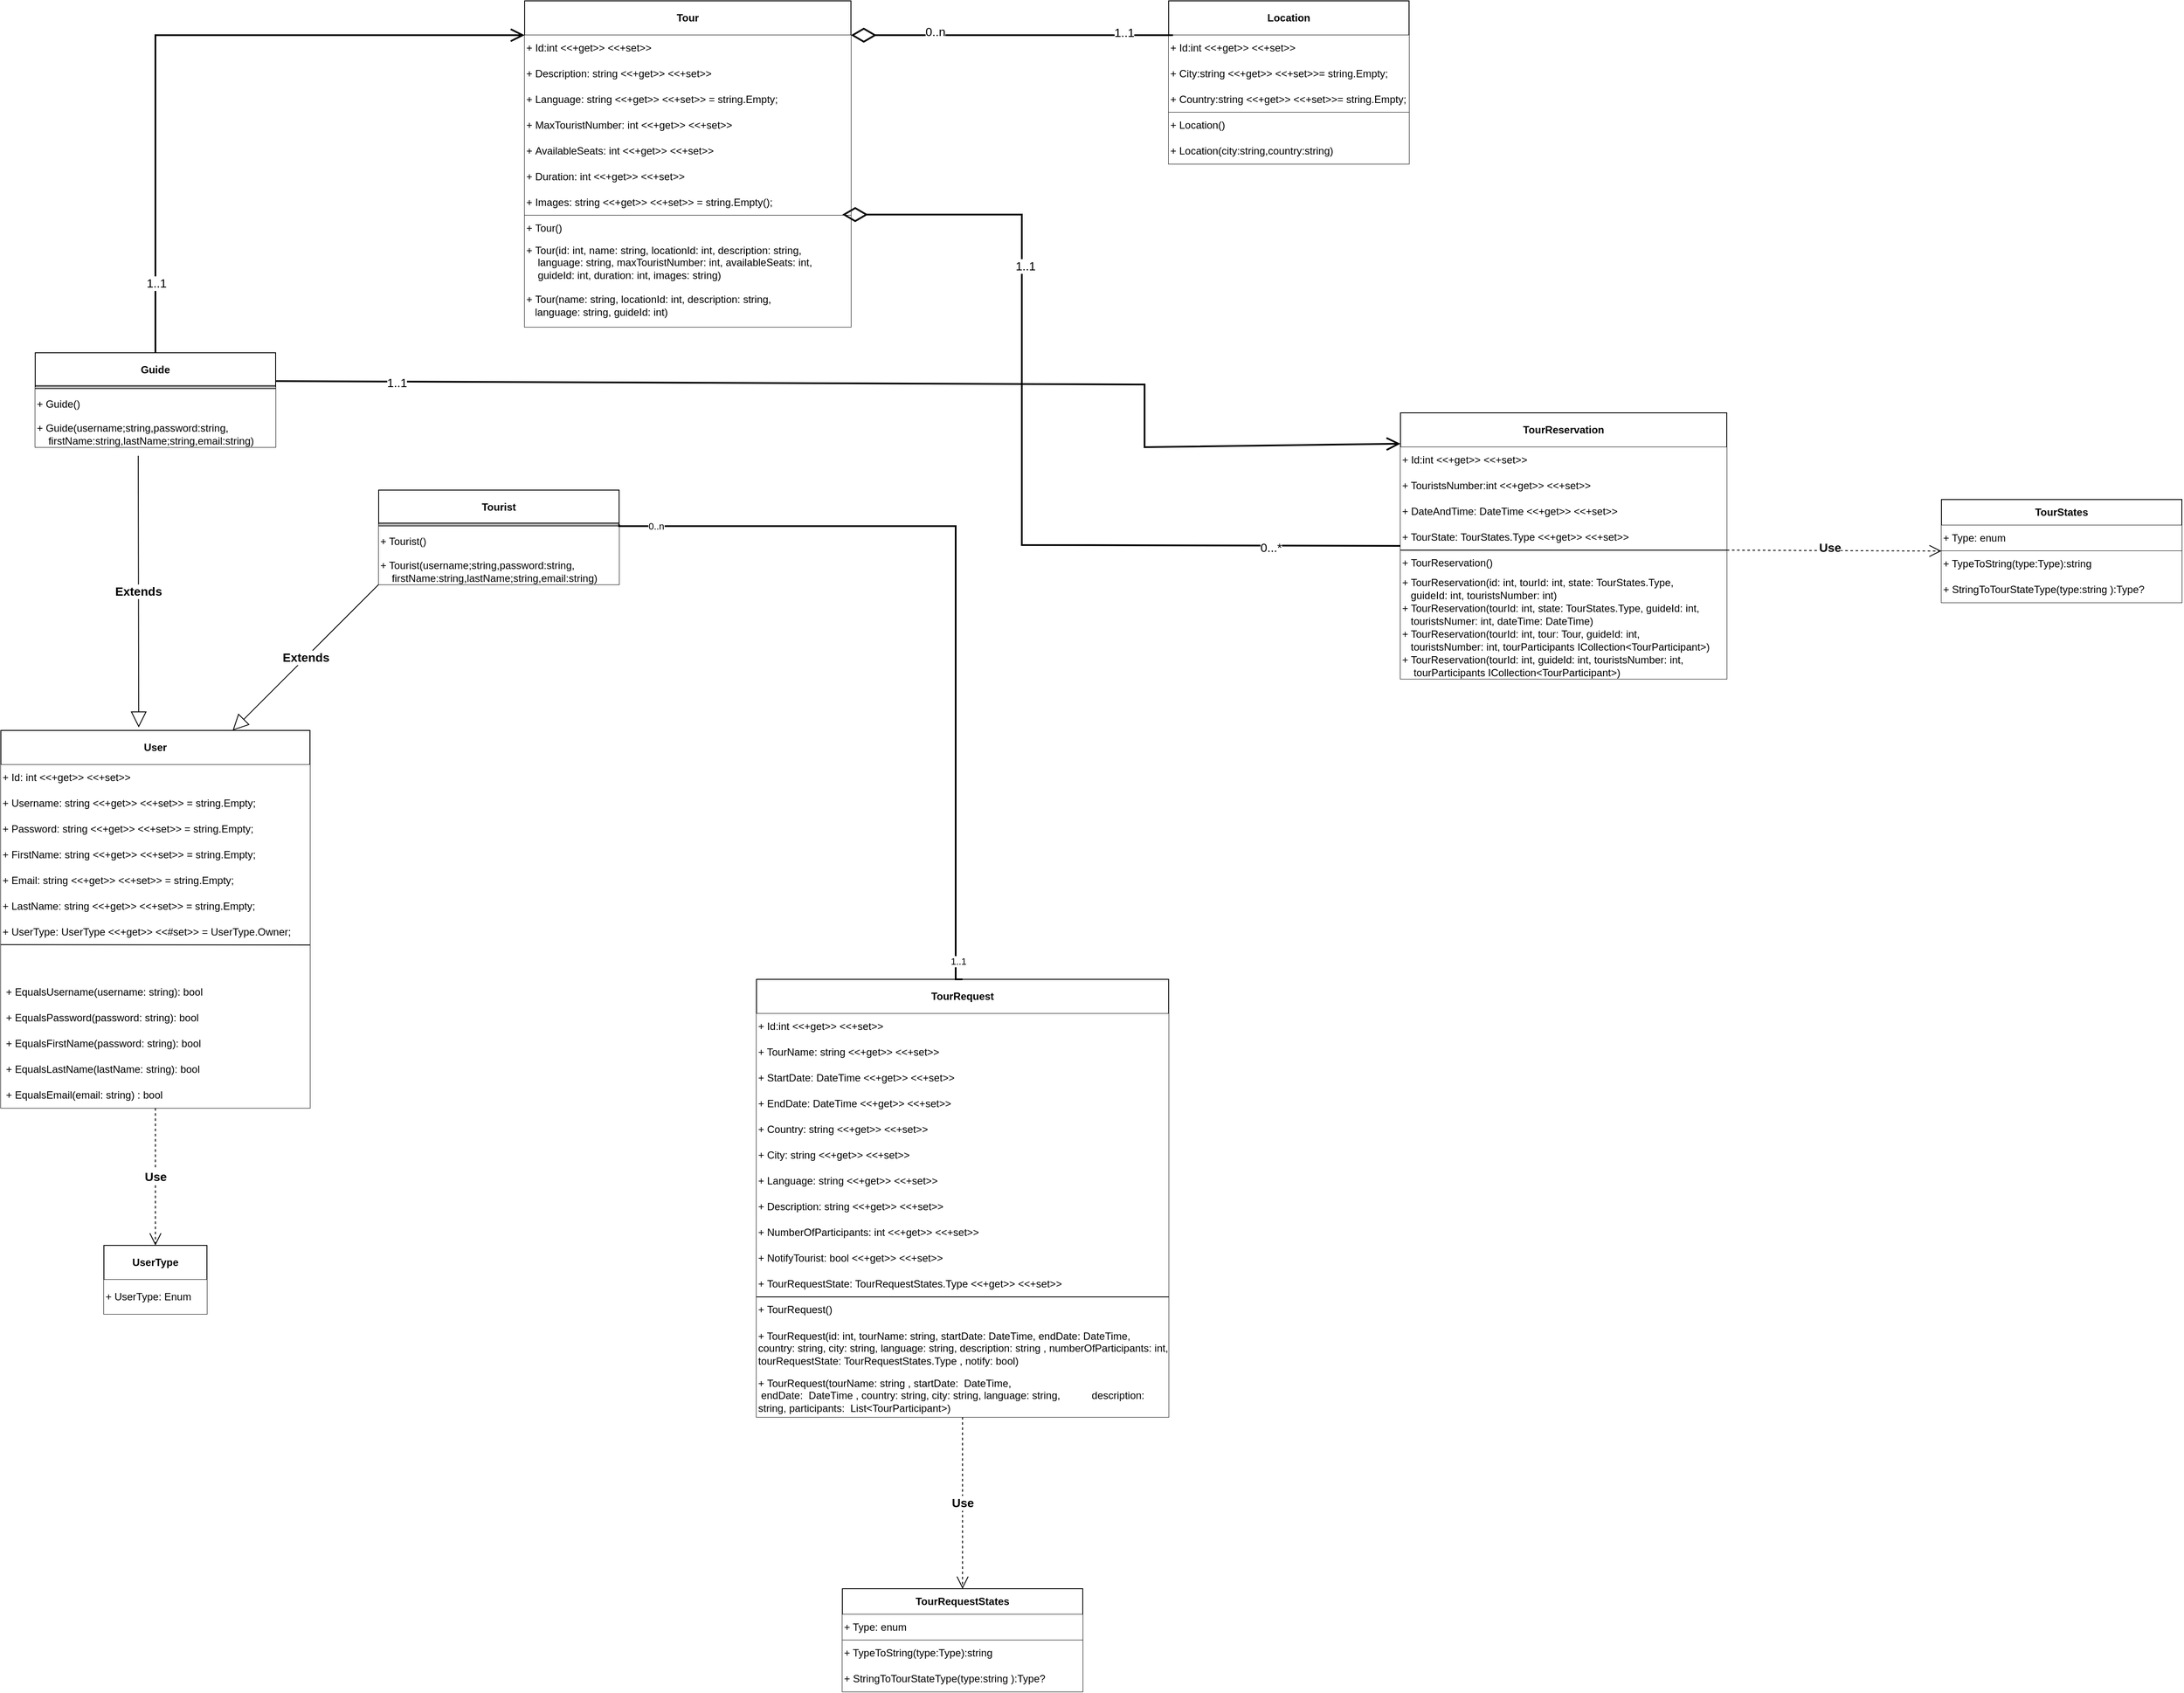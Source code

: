 <mxfile version="24.4.0" type="device">
  <diagram id="C5RBs43oDa-KdzZeNtuy" name="Page-1">
    <mxGraphModel dx="2897" dy="1703" grid="1" gridSize="11" guides="1" tooltips="1" connect="1" arrows="1" fold="1" page="1" pageScale="1" pageWidth="1920" pageHeight="1200" math="0" shadow="0">
      <root>
        <mxCell id="WIyWlLk6GJQsqaUBKTNV-0" />
        <mxCell id="WIyWlLk6GJQsqaUBKTNV-1" parent="WIyWlLk6GJQsqaUBKTNV-0" />
        <mxCell id="NLIOxdO-W5oLYO8KRNCR-7" value="User" style="swimlane;whiteSpace=wrap;html=1;startSize=40;fillColor=default;" parent="WIyWlLk6GJQsqaUBKTNV-1" vertex="1">
          <mxGeometry x="120" y="920" width="360" height="440" as="geometry" />
        </mxCell>
        <mxCell id="NLIOxdO-W5oLYO8KRNCR-9" value="+ Id: int &amp;lt;&amp;lt;+get&amp;gt;&amp;gt; &amp;lt;&amp;lt;+set&amp;gt;&amp;gt;" style="text;html=1;align=left;verticalAlign=middle;whiteSpace=wrap;rounded=0;fillColor=default;" parent="NLIOxdO-W5oLYO8KRNCR-7" vertex="1">
          <mxGeometry y="40" width="360" height="30" as="geometry" />
        </mxCell>
        <mxCell id="NLIOxdO-W5oLYO8KRNCR-10" value="+ Username: string &amp;lt;&amp;lt;+get&amp;gt;&amp;gt; &amp;lt;&amp;lt;+set&amp;gt;&amp;gt;&amp;nbsp;= string.Empty;" style="text;html=1;align=left;verticalAlign=middle;whiteSpace=wrap;rounded=0;fillColor=default;" parent="NLIOxdO-W5oLYO8KRNCR-7" vertex="1">
          <mxGeometry y="70" width="360" height="30" as="geometry" />
        </mxCell>
        <mxCell id="NLIOxdO-W5oLYO8KRNCR-8" value="+ Password: string &amp;lt;&amp;lt;+get&amp;gt;&amp;gt; &amp;lt;&amp;lt;+set&amp;gt;&amp;gt;&amp;nbsp;= string.Empty;" style="text;html=1;align=left;verticalAlign=middle;whiteSpace=wrap;rounded=0;fillColor=default;" parent="NLIOxdO-W5oLYO8KRNCR-7" vertex="1">
          <mxGeometry y="100" width="360" height="30" as="geometry" />
        </mxCell>
        <mxCell id="NLIOxdO-W5oLYO8KRNCR-11" value="+ FirstName: string &amp;lt;&amp;lt;+get&amp;gt;&amp;gt; &amp;lt;&amp;lt;+set&amp;gt;&amp;gt;&amp;nbsp;= string.Empty;" style="text;html=1;align=left;verticalAlign=middle;whiteSpace=wrap;rounded=0;fillColor=default;" parent="NLIOxdO-W5oLYO8KRNCR-7" vertex="1">
          <mxGeometry y="130" width="360" height="30" as="geometry" />
        </mxCell>
        <mxCell id="NLIOxdO-W5oLYO8KRNCR-13" value="+ Email: string &amp;lt;&amp;lt;+get&amp;gt;&amp;gt; &amp;lt;&amp;lt;+set&amp;gt;&amp;gt;&amp;nbsp;= string.Empty;" style="text;html=1;align=left;verticalAlign=middle;whiteSpace=wrap;rounded=0;fillColor=default;" parent="NLIOxdO-W5oLYO8KRNCR-7" vertex="1">
          <mxGeometry y="160" width="360" height="30" as="geometry" />
        </mxCell>
        <mxCell id="NLIOxdO-W5oLYO8KRNCR-12" value="+ LastName: string &amp;lt;&amp;lt;+get&amp;gt;&amp;gt; &amp;lt;&amp;lt;+set&amp;gt;&amp;gt; = string.Empty;" style="text;html=1;align=left;verticalAlign=middle;whiteSpace=wrap;rounded=0;fillColor=default;" parent="NLIOxdO-W5oLYO8KRNCR-7" vertex="1">
          <mxGeometry y="190" width="360" height="30" as="geometry" />
        </mxCell>
        <mxCell id="NLIOxdO-W5oLYO8KRNCR-25" value="&lt;span style=&quot;text-wrap: nowrap;&quot;&gt;+ User(username:string ,password:string,firstName:string,&lt;/span&gt;&lt;div&gt;&lt;span style=&quot;text-wrap: nowrap;&quot;&gt;&amp;nbsp; &amp;nbsp; &amp;nbsp; &amp;nbsp; &amp;nbsp; &amp;nbsp;lastName:string,email:string)&lt;/span&gt;&lt;/div&gt;" style="text;strokeColor=none;fillColor=default;align=left;verticalAlign=middle;spacingLeft=4;spacingRight=4;overflow=hidden;points=[[0,0.5],[1,0.5]];portConstraint=eastwest;rotatable=0;whiteSpace=wrap;html=1;labelBackgroundColor=default;fontColor=#FFFFFF;" parent="NLIOxdO-W5oLYO8KRNCR-7" vertex="1">
          <mxGeometry y="250" width="360" height="40" as="geometry" />
        </mxCell>
        <mxCell id="NLIOxdO-W5oLYO8KRNCR-24" value="+ EqualsUsername(username: string): bool" style="text;strokeColor=none;fillColor=default;align=left;verticalAlign=middle;spacingLeft=4;spacingRight=4;overflow=hidden;points=[[0,0.5],[1,0.5]];portConstraint=eastwest;rotatable=0;whiteSpace=wrap;html=1;" parent="NLIOxdO-W5oLYO8KRNCR-7" vertex="1">
          <mxGeometry y="290" width="360" height="30" as="geometry" />
        </mxCell>
        <mxCell id="NLIOxdO-W5oLYO8KRNCR-22" value="+ EqualsPassword(password: string): bool&amp;nbsp; &amp;nbsp;" style="text;strokeColor=none;fillColor=default;align=left;verticalAlign=middle;spacingLeft=4;spacingRight=4;overflow=hidden;points=[[0,0.5],[1,0.5]];portConstraint=eastwest;rotatable=0;whiteSpace=wrap;html=1;" parent="NLIOxdO-W5oLYO8KRNCR-7" vertex="1">
          <mxGeometry y="320" width="360" height="30" as="geometry" />
        </mxCell>
        <mxCell id="NLIOxdO-W5oLYO8KRNCR-28" value="+ EqualsLastName(lastName: string): bool" style="text;strokeColor=none;fillColor=default;align=left;verticalAlign=middle;spacingLeft=4;spacingRight=4;overflow=hidden;points=[[0,0.5],[1,0.5]];portConstraint=eastwest;rotatable=0;whiteSpace=wrap;html=1;" parent="NLIOxdO-W5oLYO8KRNCR-7" vertex="1">
          <mxGeometry y="380" width="360" height="30" as="geometry" />
        </mxCell>
        <mxCell id="NLIOxdO-W5oLYO8KRNCR-29" value="+ EqualsEmail(email: string) : bool&amp;nbsp;" style="text;strokeColor=none;fillColor=default;align=left;verticalAlign=middle;spacingLeft=4;spacingRight=4;overflow=hidden;points=[[0,0.5],[1,0.5]];portConstraint=eastwest;rotatable=0;whiteSpace=wrap;html=1;" parent="NLIOxdO-W5oLYO8KRNCR-7" vertex="1">
          <mxGeometry y="410" width="360" height="30" as="geometry" />
        </mxCell>
        <mxCell id="NLIOxdO-W5oLYO8KRNCR-14" value="+ UserType: UserType &amp;lt;&amp;lt;+get&amp;gt;&amp;gt; &amp;lt;&amp;lt;#set&amp;gt;&amp;gt; = UserType.Owner;" style="text;html=1;align=left;verticalAlign=middle;whiteSpace=wrap;rounded=0;fillColor=default;" parent="NLIOxdO-W5oLYO8KRNCR-7" vertex="1">
          <mxGeometry y="220" width="360" height="30" as="geometry" />
        </mxCell>
        <mxCell id="NLIOxdO-W5oLYO8KRNCR-26" value="+ EqualsFirstName(password: string): bool" style="text;strokeColor=none;fillColor=default;align=left;verticalAlign=middle;spacingLeft=4;spacingRight=4;overflow=hidden;points=[[0,0.5],[1,0.5]];portConstraint=eastwest;rotatable=0;whiteSpace=wrap;html=1;" parent="NLIOxdO-W5oLYO8KRNCR-7" vertex="1">
          <mxGeometry y="350" width="360" height="30" as="geometry" />
        </mxCell>
        <mxCell id="NLIOxdO-W5oLYO8KRNCR-31" value="" style="endArrow=none;html=1;rounded=0;exitX=0;exitY=-0.011;exitDx=0;exitDy=0;exitPerimeter=0;entryX=1;entryY=1;entryDx=0;entryDy=0;" parent="NLIOxdO-W5oLYO8KRNCR-7" target="NLIOxdO-W5oLYO8KRNCR-14" edge="1">
          <mxGeometry width="50" height="50" relative="1" as="geometry">
            <mxPoint y="249.67" as="sourcePoint" />
            <mxPoint x="50" y="240" as="targetPoint" />
          </mxGeometry>
        </mxCell>
        <mxCell id="NLIOxdO-W5oLYO8KRNCR-32" value="&lt;span style=&quot;background-color: initial;&quot;&gt;UserType&lt;/span&gt;" style="swimlane;whiteSpace=wrap;html=1;startSize=40;fillColor=default;" parent="WIyWlLk6GJQsqaUBKTNV-1" vertex="1">
          <mxGeometry x="240" y="1520" width="120" height="80" as="geometry" />
        </mxCell>
        <mxCell id="NLIOxdO-W5oLYO8KRNCR-33" value="+ UserType: Enum" style="text;html=1;align=left;verticalAlign=middle;whiteSpace=wrap;rounded=0;fillColor=default;" parent="NLIOxdO-W5oLYO8KRNCR-32" vertex="1">
          <mxGeometry y="40" width="120" height="40" as="geometry" />
        </mxCell>
        <mxCell id="NLIOxdO-W5oLYO8KRNCR-63" value="Location" style="swimlane;whiteSpace=wrap;html=1;startSize=40;fillColor=default;" parent="WIyWlLk6GJQsqaUBKTNV-1" vertex="1">
          <mxGeometry x="1480" y="70" width="280" height="190" as="geometry" />
        </mxCell>
        <mxCell id="NLIOxdO-W5oLYO8KRNCR-64" value="+ Id:int &amp;lt;&amp;lt;+get&amp;gt;&amp;gt; &amp;lt;&amp;lt;+set&amp;gt;&amp;gt;" style="text;html=1;align=left;verticalAlign=middle;whiteSpace=wrap;rounded=0;fillColor=default;" parent="NLIOxdO-W5oLYO8KRNCR-63" vertex="1">
          <mxGeometry y="40" width="280" height="30" as="geometry" />
        </mxCell>
        <mxCell id="NLIOxdO-W5oLYO8KRNCR-66" value="+ Country:string &amp;lt;&amp;lt;+get&amp;gt;&amp;gt; &amp;lt;&amp;lt;+set&amp;gt;&amp;gt;= string.Empty;" style="text;html=1;align=left;verticalAlign=middle;whiteSpace=wrap;rounded=0;fillColor=default;" parent="NLIOxdO-W5oLYO8KRNCR-63" vertex="1">
          <mxGeometry y="100" width="280" height="30" as="geometry" />
        </mxCell>
        <mxCell id="NLIOxdO-W5oLYO8KRNCR-67" value="+ City:string &amp;lt;&amp;lt;+get&amp;gt;&amp;gt; &amp;lt;&amp;lt;+set&amp;gt;&amp;gt;= string.Empty;" style="text;html=1;align=left;verticalAlign=middle;whiteSpace=wrap;rounded=0;fillColor=default;" parent="NLIOxdO-W5oLYO8KRNCR-63" vertex="1">
          <mxGeometry y="70" width="280" height="30" as="geometry" />
        </mxCell>
        <mxCell id="QhEQs8jRfOOLeqGWCMnx-10" value="" style="endArrow=none;html=1;rounded=0;exitX=0;exitY=1;exitDx=0;exitDy=0;entryX=1;entryY=1;entryDx=0;entryDy=0;" edge="1" parent="NLIOxdO-W5oLYO8KRNCR-63" source="NLIOxdO-W5oLYO8KRNCR-66" target="NLIOxdO-W5oLYO8KRNCR-66">
          <mxGeometry width="50" height="50" relative="1" as="geometry">
            <mxPoint x="90" y="130" as="sourcePoint" />
            <mxPoint x="140" y="80" as="targetPoint" />
          </mxGeometry>
        </mxCell>
        <mxCell id="QhEQs8jRfOOLeqGWCMnx-12" value="&lt;div&gt;+ Location(city:string,country:string)&lt;/div&gt;" style="text;html=1;align=left;verticalAlign=middle;whiteSpace=wrap;rounded=0;fillColor=default;" vertex="1" parent="NLIOxdO-W5oLYO8KRNCR-63">
          <mxGeometry y="160" width="280" height="30" as="geometry" />
        </mxCell>
        <mxCell id="QhEQs8jRfOOLeqGWCMnx-43" value="&lt;div&gt;+ Location()&lt;/div&gt;" style="text;html=1;align=left;verticalAlign=middle;whiteSpace=wrap;rounded=0;fillColor=default;" vertex="1" parent="NLIOxdO-W5oLYO8KRNCR-63">
          <mxGeometry y="130" width="280" height="30" as="geometry" />
        </mxCell>
        <mxCell id="QhEQs8jRfOOLeqGWCMnx-15" value="Tourist" style="swimlane;whiteSpace=wrap;html=1;startSize=40;fillColor=default;labelBackgroundColor=default;" vertex="1" parent="WIyWlLk6GJQsqaUBKTNV-1">
          <mxGeometry x="560" y="640" width="280" height="110" as="geometry" />
        </mxCell>
        <mxCell id="QhEQs8jRfOOLeqGWCMnx-17" value="+ Tourist&lt;span style=&quot;text-wrap: nowrap;&quot;&gt;(username;string,password:string,&lt;/span&gt;&lt;div&gt;&lt;span style=&quot;text-wrap: nowrap;&quot;&gt;&amp;nbsp; &amp;nbsp; firstName:string,lastName;string,email:string)&lt;/span&gt;&lt;/div&gt;" style="text;html=1;align=left;verticalAlign=middle;whiteSpace=wrap;rounded=0;fillColor=default;" vertex="1" parent="QhEQs8jRfOOLeqGWCMnx-15">
          <mxGeometry y="80" width="280" height="30" as="geometry" />
        </mxCell>
        <mxCell id="QhEQs8jRfOOLeqGWCMnx-20" value="+ Tourist()" style="text;html=1;align=left;verticalAlign=middle;whiteSpace=wrap;rounded=0;fillColor=default;" vertex="1" parent="QhEQs8jRfOOLeqGWCMnx-15">
          <mxGeometry y="40" width="280" height="40" as="geometry" />
        </mxCell>
        <mxCell id="QhEQs8jRfOOLeqGWCMnx-26" value="" style="shape=link;html=1;rounded=0;width=-3.333;exitX=0;exitY=0;exitDx=0;exitDy=0;entryX=1;entryY=0;entryDx=0;entryDy=0;" edge="1" parent="QhEQs8jRfOOLeqGWCMnx-15" source="QhEQs8jRfOOLeqGWCMnx-20" target="QhEQs8jRfOOLeqGWCMnx-20">
          <mxGeometry width="100" relative="1" as="geometry">
            <mxPoint x="170" y="50" as="sourcePoint" />
            <mxPoint x="270" y="50" as="targetPoint" />
          </mxGeometry>
        </mxCell>
        <mxCell id="QhEQs8jRfOOLeqGWCMnx-44" value="TourStates" style="swimlane;whiteSpace=wrap;html=1;startSize=30;fillColor=default;" vertex="1" parent="WIyWlLk6GJQsqaUBKTNV-1">
          <mxGeometry x="2380" y="651" width="280" height="120" as="geometry" />
        </mxCell>
        <mxCell id="QhEQs8jRfOOLeqGWCMnx-45" value="+ Type: enum" style="text;html=1;align=left;verticalAlign=middle;whiteSpace=wrap;rounded=0;fillColor=default;" vertex="1" parent="QhEQs8jRfOOLeqGWCMnx-44">
          <mxGeometry y="30" width="280" height="30" as="geometry" />
        </mxCell>
        <mxCell id="QhEQs8jRfOOLeqGWCMnx-48" value="" style="endArrow=none;html=1;rounded=0;exitX=0;exitY=1;exitDx=0;exitDy=0;entryX=1;entryY=1;entryDx=0;entryDy=0;" edge="1" parent="QhEQs8jRfOOLeqGWCMnx-44">
          <mxGeometry width="50" height="50" relative="1" as="geometry">
            <mxPoint y="60" as="sourcePoint" />
            <mxPoint x="280" y="60" as="targetPoint" />
          </mxGeometry>
        </mxCell>
        <mxCell id="QhEQs8jRfOOLeqGWCMnx-49" value="&lt;div&gt;+&amp;nbsp;&lt;span style=&quot;background-color: initial;&quot;&gt;&lt;span style=&quot;text-wrap: nowrap;&quot;&gt;StringToTourStateType(type:string ):Type?&lt;/span&gt;&lt;/span&gt;&lt;/div&gt;" style="text;html=1;align=left;verticalAlign=middle;whiteSpace=wrap;rounded=0;fillColor=default;" vertex="1" parent="QhEQs8jRfOOLeqGWCMnx-44">
          <mxGeometry y="90" width="280" height="30" as="geometry" />
        </mxCell>
        <mxCell id="QhEQs8jRfOOLeqGWCMnx-50" value="&lt;span style=&quot;text-wrap: nowrap;&quot;&gt;+ TypeToString(type:Type):string&lt;/span&gt;" style="text;html=1;align=left;verticalAlign=middle;whiteSpace=wrap;rounded=0;fillColor=default;" vertex="1" parent="QhEQs8jRfOOLeqGWCMnx-44">
          <mxGeometry y="60" width="280" height="30" as="geometry" />
        </mxCell>
        <mxCell id="IF8DI5xL15PekSE5cp5F-12" value="TourRequestStates" style="swimlane;whiteSpace=wrap;html=1;startSize=30;fillColor=default;" vertex="1" parent="WIyWlLk6GJQsqaUBKTNV-1">
          <mxGeometry x="1100" y="1920" width="280" height="120" as="geometry" />
        </mxCell>
        <mxCell id="IF8DI5xL15PekSE5cp5F-13" value="+ Type: enum" style="text;html=1;align=left;verticalAlign=middle;whiteSpace=wrap;rounded=0;fillColor=default;" vertex="1" parent="IF8DI5xL15PekSE5cp5F-12">
          <mxGeometry y="30" width="280" height="30" as="geometry" />
        </mxCell>
        <mxCell id="IF8DI5xL15PekSE5cp5F-14" value="" style="endArrow=none;html=1;rounded=0;exitX=0;exitY=1;exitDx=0;exitDy=0;entryX=1;entryY=1;entryDx=0;entryDy=0;" edge="1" parent="IF8DI5xL15PekSE5cp5F-12">
          <mxGeometry width="50" height="50" relative="1" as="geometry">
            <mxPoint y="60" as="sourcePoint" />
            <mxPoint x="280" y="60" as="targetPoint" />
          </mxGeometry>
        </mxCell>
        <mxCell id="IF8DI5xL15PekSE5cp5F-15" value="&lt;div&gt;+&amp;nbsp;&lt;span style=&quot;background-color: initial;&quot;&gt;&lt;span style=&quot;text-wrap: nowrap;&quot;&gt;StringToTourStateType(type:string ):Type?&lt;/span&gt;&lt;/span&gt;&lt;/div&gt;" style="text;html=1;align=left;verticalAlign=middle;whiteSpace=wrap;rounded=0;fillColor=default;" vertex="1" parent="IF8DI5xL15PekSE5cp5F-12">
          <mxGeometry y="90" width="280" height="30" as="geometry" />
        </mxCell>
        <mxCell id="IF8DI5xL15PekSE5cp5F-16" value="&lt;span style=&quot;text-wrap: nowrap;&quot;&gt;+ TypeToString(type:Type):string&lt;/span&gt;" style="text;html=1;align=left;verticalAlign=middle;whiteSpace=wrap;rounded=0;fillColor=default;" vertex="1" parent="IF8DI5xL15PekSE5cp5F-12">
          <mxGeometry y="60" width="280" height="30" as="geometry" />
        </mxCell>
        <mxCell id="IF8DI5xL15PekSE5cp5F-17" value="TourRequest" style="swimlane;whiteSpace=wrap;html=1;startSize=40;fillColor=default;" vertex="1" parent="WIyWlLk6GJQsqaUBKTNV-1">
          <mxGeometry x="1000" y="1210" width="480" height="510" as="geometry" />
        </mxCell>
        <mxCell id="IF8DI5xL15PekSE5cp5F-18" value="+ Id:int &amp;lt;&amp;lt;+get&amp;gt;&amp;gt; &amp;lt;&amp;lt;+set&amp;gt;&amp;gt;" style="text;html=1;align=left;verticalAlign=middle;whiteSpace=wrap;rounded=0;fillColor=default;" vertex="1" parent="IF8DI5xL15PekSE5cp5F-17">
          <mxGeometry y="40" width="480" height="30" as="geometry" />
        </mxCell>
        <mxCell id="IF8DI5xL15PekSE5cp5F-80" value="" style="edgeStyle=orthogonalEdgeStyle;rounded=0;orthogonalLoop=1;jettySize=auto;html=1;" edge="1" parent="IF8DI5xL15PekSE5cp5F-17" source="IF8DI5xL15PekSE5cp5F-20" target="IF8DI5xL15PekSE5cp5F-19">
          <mxGeometry relative="1" as="geometry" />
        </mxCell>
        <mxCell id="IF8DI5xL15PekSE5cp5F-20" value="+ StartDate: DateTime &amp;lt;&amp;lt;+get&amp;gt;&amp;gt; &amp;lt;&amp;lt;+set&amp;gt;&amp;gt;" style="text;html=1;align=left;verticalAlign=middle;whiteSpace=wrap;rounded=0;fillColor=default;" vertex="1" parent="IF8DI5xL15PekSE5cp5F-17">
          <mxGeometry y="100" width="480" height="30" as="geometry" />
        </mxCell>
        <mxCell id="IF8DI5xL15PekSE5cp5F-22" value="&lt;div&gt;+&amp;nbsp;Country: string &amp;lt;&amp;lt;+get&amp;gt;&amp;gt; &amp;lt;&amp;lt;+set&amp;gt;&amp;gt;&lt;/div&gt;" style="text;html=1;align=left;verticalAlign=middle;whiteSpace=wrap;rounded=0;fillColor=default;" vertex="1" parent="IF8DI5xL15PekSE5cp5F-17">
          <mxGeometry y="160" width="480" height="30" as="geometry" />
        </mxCell>
        <mxCell id="IF8DI5xL15PekSE5cp5F-23" value="+ EndDate: DateTime &amp;lt;&amp;lt;+get&amp;gt;&amp;gt; &amp;lt;&amp;lt;+set&amp;gt;&amp;gt;" style="text;html=1;align=left;verticalAlign=middle;whiteSpace=wrap;rounded=0;fillColor=default;" vertex="1" parent="IF8DI5xL15PekSE5cp5F-17">
          <mxGeometry y="130" width="480" height="30" as="geometry" />
        </mxCell>
        <mxCell id="IF8DI5xL15PekSE5cp5F-19" value="+ TourName: string &amp;lt;&amp;lt;+get&amp;gt;&amp;gt; &amp;lt;&amp;lt;+set&amp;gt;&amp;gt;" style="text;html=1;align=left;verticalAlign=middle;whiteSpace=wrap;rounded=0;fillColor=default;" vertex="1" parent="IF8DI5xL15PekSE5cp5F-17">
          <mxGeometry y="70" width="480" height="30" as="geometry" />
        </mxCell>
        <mxCell id="IF8DI5xL15PekSE5cp5F-42" value="&lt;div&gt;+&amp;nbsp;City: string &amp;lt;&amp;lt;+get&amp;gt;&amp;gt; &amp;lt;&amp;lt;+set&amp;gt;&amp;gt;&lt;/div&gt;" style="text;html=1;align=left;verticalAlign=middle;whiteSpace=wrap;rounded=0;fillColor=default;" vertex="1" parent="IF8DI5xL15PekSE5cp5F-17">
          <mxGeometry y="190" width="480" height="30" as="geometry" />
        </mxCell>
        <mxCell id="IF8DI5xL15PekSE5cp5F-43" value="&lt;div&gt;+&amp;nbsp;Language: string &amp;lt;&amp;lt;+get&amp;gt;&amp;gt; &amp;lt;&amp;lt;+set&amp;gt;&amp;gt;&lt;/div&gt;" style="text;html=1;align=left;verticalAlign=middle;whiteSpace=wrap;rounded=0;fillColor=default;" vertex="1" parent="IF8DI5xL15PekSE5cp5F-17">
          <mxGeometry y="220" width="480" height="30" as="geometry" />
        </mxCell>
        <mxCell id="IF8DI5xL15PekSE5cp5F-47" value="&lt;div&gt;+&amp;nbsp;Description: string &amp;lt;&amp;lt;+get&amp;gt;&amp;gt; &amp;lt;&amp;lt;+set&amp;gt;&amp;gt;&lt;/div&gt;" style="text;html=1;align=left;verticalAlign=middle;whiteSpace=wrap;rounded=0;fillColor=default;" vertex="1" parent="IF8DI5xL15PekSE5cp5F-17">
          <mxGeometry y="250" width="480" height="30" as="geometry" />
        </mxCell>
        <mxCell id="IF8DI5xL15PekSE5cp5F-64" value="&lt;div&gt;+ NumberOfParticipants: int &amp;lt;&amp;lt;+get&amp;gt;&amp;gt; &amp;lt;&amp;lt;+set&amp;gt;&amp;gt;&lt;/div&gt;" style="text;html=1;align=left;verticalAlign=middle;whiteSpace=wrap;rounded=0;fillColor=default;" vertex="1" parent="IF8DI5xL15PekSE5cp5F-17">
          <mxGeometry y="280" width="480" height="30" as="geometry" />
        </mxCell>
        <mxCell id="IF8DI5xL15PekSE5cp5F-76" value="&lt;div&gt;+&amp;nbsp;NotifyTourist: bool &amp;lt;&amp;lt;+get&amp;gt;&amp;gt; &amp;lt;&amp;lt;+set&amp;gt;&amp;gt;&lt;/div&gt;" style="text;html=1;align=left;verticalAlign=middle;whiteSpace=wrap;rounded=0;fillColor=default;" vertex="1" parent="IF8DI5xL15PekSE5cp5F-17">
          <mxGeometry y="310" width="480" height="30" as="geometry" />
        </mxCell>
        <mxCell id="IF8DI5xL15PekSE5cp5F-45" value="+ TourRequest(id: int, tourName: string, startDate: DateTime, endDate: DateTime, country: string, city: string, language: string, description: string , numberOfParticipants: int, tourRequestState: TourRequestStates.Type , notify: bool)" style="text;html=1;align=left;verticalAlign=middle;whiteSpace=wrap;rounded=0;fillColor=default;" vertex="1" parent="IF8DI5xL15PekSE5cp5F-17">
          <mxGeometry y="400" width="480" height="60" as="geometry" />
        </mxCell>
        <mxCell id="IF8DI5xL15PekSE5cp5F-46" value="+&amp;nbsp;TourRequest(tourName: string&amp;nbsp;, startDate:&amp;nbsp;&amp;nbsp;DateTime,&amp;nbsp; &amp;nbsp; &amp;nbsp; &amp;nbsp; &amp;nbsp; &amp;nbsp; &amp;nbsp; &amp;nbsp; &amp;nbsp; &amp;nbsp; &amp;nbsp; &amp;nbsp; &amp;nbsp; &amp;nbsp; &amp;nbsp; &amp;nbsp; &amp;nbsp;endDate:&amp;nbsp;&amp;nbsp;DateTime , country: string, city: string, language: string,&amp;nbsp; &amp;nbsp; &amp;nbsp; &amp;nbsp; &amp;nbsp; &amp;nbsp;description: string, participants:&amp;nbsp;&amp;nbsp;List&amp;lt;TourParticipant&amp;gt;)" style="text;html=1;align=left;verticalAlign=middle;whiteSpace=wrap;rounded=0;fillColor=default;" vertex="1" parent="IF8DI5xL15PekSE5cp5F-17">
          <mxGeometry y="460" width="480" height="50" as="geometry" />
        </mxCell>
        <mxCell id="IF8DI5xL15PekSE5cp5F-79" value="&lt;div&gt;+&amp;nbsp;TourRequestState: TourRequestStates.Type &amp;lt;&amp;lt;+get&amp;gt;&amp;gt; &amp;lt;&amp;lt;+set&amp;gt;&amp;gt;&lt;/div&gt;" style="text;html=1;align=left;verticalAlign=middle;whiteSpace=wrap;rounded=0;fillColor=default;" vertex="1" parent="IF8DI5xL15PekSE5cp5F-17">
          <mxGeometry y="340" width="480" height="30" as="geometry" />
        </mxCell>
        <mxCell id="IF8DI5xL15PekSE5cp5F-78" value="&lt;div&gt;+&amp;nbsp;TourRequest()&lt;/div&gt;" style="text;html=1;align=left;verticalAlign=middle;whiteSpace=wrap;rounded=0;fillColor=default;" vertex="1" parent="IF8DI5xL15PekSE5cp5F-17">
          <mxGeometry y="370" width="480" height="30" as="geometry" />
        </mxCell>
        <mxCell id="IF8DI5xL15PekSE5cp5F-77" value="" style="endArrow=none;html=1;rounded=0;exitX=0;exitY=1;exitDx=0;exitDy=0;entryX=1;entryY=0;entryDx=0;entryDy=0;" edge="1" parent="IF8DI5xL15PekSE5cp5F-17" target="IF8DI5xL15PekSE5cp5F-78">
          <mxGeometry width="50" height="50" relative="1" as="geometry">
            <mxPoint y="370" as="sourcePoint" />
            <mxPoint x="380" y="370" as="targetPoint" />
          </mxGeometry>
        </mxCell>
        <mxCell id="IF8DI5xL15PekSE5cp5F-24" value="TourReservation" style="swimlane;whiteSpace=wrap;html=1;startSize=40;fillColor=default;" vertex="1" parent="WIyWlLk6GJQsqaUBKTNV-1">
          <mxGeometry x="1750" y="550" width="380" height="310" as="geometry" />
        </mxCell>
        <mxCell id="IF8DI5xL15PekSE5cp5F-25" value="+ Id:int &amp;lt;&amp;lt;+get&amp;gt;&amp;gt; &amp;lt;&amp;lt;+set&amp;gt;&amp;gt;" style="text;html=1;align=left;verticalAlign=middle;whiteSpace=wrap;rounded=0;fillColor=default;" vertex="1" parent="IF8DI5xL15PekSE5cp5F-24">
          <mxGeometry y="40" width="380" height="30" as="geometry" />
        </mxCell>
        <mxCell id="IF8DI5xL15PekSE5cp5F-26" value="+ TouristsNumber:int &amp;lt;&amp;lt;+get&amp;gt;&amp;gt; &amp;lt;&amp;lt;+set&amp;gt;&amp;gt;" style="text;html=1;align=left;verticalAlign=middle;whiteSpace=wrap;rounded=0;fillColor=default;" vertex="1" parent="IF8DI5xL15PekSE5cp5F-24">
          <mxGeometry y="70" width="380" height="30" as="geometry" />
        </mxCell>
        <mxCell id="IF8DI5xL15PekSE5cp5F-29" value="+ TourReservation()" style="text;html=1;align=left;verticalAlign=middle;whiteSpace=wrap;rounded=0;fillColor=default;" vertex="1" parent="IF8DI5xL15PekSE5cp5F-24">
          <mxGeometry y="160" width="380" height="30" as="geometry" />
        </mxCell>
        <mxCell id="IF8DI5xL15PekSE5cp5F-40" value="" style="edgeStyle=orthogonalEdgeStyle;rounded=0;orthogonalLoop=1;jettySize=auto;html=1;" edge="1" parent="IF8DI5xL15PekSE5cp5F-24" source="IF8DI5xL15PekSE5cp5F-30" target="IF8DI5xL15PekSE5cp5F-27">
          <mxGeometry relative="1" as="geometry" />
        </mxCell>
        <mxCell id="IF8DI5xL15PekSE5cp5F-30" value="&lt;div&gt;+ TourState: TourStates.Type &amp;lt;&amp;lt;+get&amp;gt;&amp;gt; &amp;lt;&amp;lt;+set&amp;gt;&amp;gt;&lt;/div&gt;" style="text;html=1;align=left;verticalAlign=middle;whiteSpace=wrap;rounded=0;fillColor=default;" vertex="1" parent="IF8DI5xL15PekSE5cp5F-24">
          <mxGeometry y="130" width="380" height="30" as="geometry" />
        </mxCell>
        <mxCell id="IF8DI5xL15PekSE5cp5F-27" value="+ DateAndTime: DateTime &amp;lt;&amp;lt;+get&amp;gt;&amp;gt; &amp;lt;&amp;lt;+set&amp;gt;&amp;gt;" style="text;html=1;align=left;verticalAlign=middle;whiteSpace=wrap;rounded=0;fillColor=default;" vertex="1" parent="IF8DI5xL15PekSE5cp5F-24">
          <mxGeometry y="100" width="380" height="30" as="geometry" />
        </mxCell>
        <mxCell id="IF8DI5xL15PekSE5cp5F-28" value="" style="endArrow=none;html=1;rounded=0;exitX=0;exitY=1;exitDx=0;exitDy=0;entryX=1;entryY=1;entryDx=0;entryDy=0;" edge="1" parent="IF8DI5xL15PekSE5cp5F-24" target="IF8DI5xL15PekSE5cp5F-30">
          <mxGeometry width="50" height="50" relative="1" as="geometry">
            <mxPoint y="160" as="sourcePoint" />
            <mxPoint x="280" y="160" as="targetPoint" />
          </mxGeometry>
        </mxCell>
        <mxCell id="IF8DI5xL15PekSE5cp5F-35" value="+ TourReservation(id: int, tourId: int, state: TourStates.Type,&amp;nbsp; &amp;nbsp; &amp;nbsp; &amp;nbsp; &amp;nbsp; &amp;nbsp; &amp;nbsp; &amp;nbsp; &amp;nbsp; &amp;nbsp; &amp;nbsp;guideId: int, touristsNumber: int)&amp;nbsp;" style="text;html=1;align=left;verticalAlign=middle;whiteSpace=wrap;rounded=0;fillColor=default;" vertex="1" parent="IF8DI5xL15PekSE5cp5F-24">
          <mxGeometry y="190" width="380" height="30" as="geometry" />
        </mxCell>
        <mxCell id="IF8DI5xL15PekSE5cp5F-36" value="+ TourReservation(tourId: int, state: TourStates.Type, guideId: int,&amp;nbsp; &amp;nbsp; &amp;nbsp; &amp;nbsp; &amp;nbsp; &amp;nbsp; &amp;nbsp;touristsNumer: int, dateTime: DateTime)" style="text;html=1;align=left;verticalAlign=middle;whiteSpace=wrap;rounded=0;fillColor=default;" vertex="1" parent="IF8DI5xL15PekSE5cp5F-24">
          <mxGeometry y="220" width="380" height="30" as="geometry" />
        </mxCell>
        <mxCell id="IF8DI5xL15PekSE5cp5F-37" value="+ TourReservation(tourId: int, tour: Tour, guideId: int,&amp;nbsp; &amp;nbsp; &amp;nbsp; &amp;nbsp; &amp;nbsp; &amp;nbsp; &amp;nbsp; &amp;nbsp; &amp;nbsp; &amp;nbsp; &amp;nbsp; &amp;nbsp; &amp;nbsp; &amp;nbsp; &amp;nbsp; &amp;nbsp; &amp;nbsp;touristsNumber: int, tourParticipants ICollection&amp;lt;TourParticipant&amp;gt;)" style="text;html=1;align=left;verticalAlign=middle;whiteSpace=wrap;rounded=0;fillColor=default;" vertex="1" parent="IF8DI5xL15PekSE5cp5F-24">
          <mxGeometry y="250" width="380" height="30" as="geometry" />
        </mxCell>
        <mxCell id="IF8DI5xL15PekSE5cp5F-38" value="+ TourReservation(tourId: int, guideId: int, touristsNumber: int,&amp;nbsp; &amp;nbsp; &amp;nbsp; &amp;nbsp; &amp;nbsp; &amp;nbsp; &amp;nbsp; &amp;nbsp; &amp;nbsp; &amp;nbsp; tourParticipants ICollection&amp;lt;TourParticipant&amp;gt;)" style="text;html=1;align=left;verticalAlign=middle;whiteSpace=wrap;rounded=0;fillColor=default;" vertex="1" parent="IF8DI5xL15PekSE5cp5F-24">
          <mxGeometry y="280" width="380" height="30" as="geometry" />
        </mxCell>
        <mxCell id="IF8DI5xL15PekSE5cp5F-31" value="Guide" style="swimlane;whiteSpace=wrap;html=1;startSize=40;fillColor=default;labelBackgroundColor=default;" vertex="1" parent="WIyWlLk6GJQsqaUBKTNV-1">
          <mxGeometry x="160" y="480" width="280" height="110" as="geometry" />
        </mxCell>
        <mxCell id="IF8DI5xL15PekSE5cp5F-32" value="+ Guide&lt;span style=&quot;text-wrap: nowrap;&quot;&gt;(username;string,password:string,&lt;/span&gt;&lt;div&gt;&lt;span style=&quot;text-wrap: nowrap;&quot;&gt;&amp;nbsp; &amp;nbsp; firstName:string,lastName;string,email:string)&lt;/span&gt;&lt;/div&gt;" style="text;html=1;align=left;verticalAlign=middle;whiteSpace=wrap;rounded=0;fillColor=default;" vertex="1" parent="IF8DI5xL15PekSE5cp5F-31">
          <mxGeometry y="80" width="280" height="30" as="geometry" />
        </mxCell>
        <mxCell id="IF8DI5xL15PekSE5cp5F-33" value="+ Guide()" style="text;html=1;align=left;verticalAlign=middle;whiteSpace=wrap;rounded=0;fillColor=default;" vertex="1" parent="IF8DI5xL15PekSE5cp5F-31">
          <mxGeometry y="40" width="280" height="40" as="geometry" />
        </mxCell>
        <mxCell id="IF8DI5xL15PekSE5cp5F-34" value="" style="shape=link;html=1;rounded=0;width=-3.333;exitX=0;exitY=0;exitDx=0;exitDy=0;entryX=1;entryY=0;entryDx=0;entryDy=0;" edge="1" parent="IF8DI5xL15PekSE5cp5F-31" source="IF8DI5xL15PekSE5cp5F-33" target="IF8DI5xL15PekSE5cp5F-33">
          <mxGeometry width="100" relative="1" as="geometry">
            <mxPoint x="170" y="50" as="sourcePoint" />
            <mxPoint x="270" y="50" as="targetPoint" />
          </mxGeometry>
        </mxCell>
        <mxCell id="IF8DI5xL15PekSE5cp5F-49" value="Tour" style="swimlane;whiteSpace=wrap;html=1;startSize=40;fillColor=default;" vertex="1" parent="WIyWlLk6GJQsqaUBKTNV-1">
          <mxGeometry x="730" y="70" width="380" height="380" as="geometry" />
        </mxCell>
        <mxCell id="IF8DI5xL15PekSE5cp5F-50" value="+ Id:int &amp;lt;&amp;lt;+get&amp;gt;&amp;gt; &amp;lt;&amp;lt;+set&amp;gt;&amp;gt;" style="text;html=1;align=left;verticalAlign=middle;whiteSpace=wrap;rounded=0;fillColor=default;" vertex="1" parent="IF8DI5xL15PekSE5cp5F-49">
          <mxGeometry y="40" width="380" height="30" as="geometry" />
        </mxCell>
        <mxCell id="IF8DI5xL15PekSE5cp5F-51" value="+&amp;nbsp;Language: string &amp;lt;&amp;lt;+get&amp;gt;&amp;gt; &amp;lt;&amp;lt;+set&amp;gt;&amp;gt; = string.Empty;" style="text;html=1;align=left;verticalAlign=middle;whiteSpace=wrap;rounded=0;fillColor=default;" vertex="1" parent="IF8DI5xL15PekSE5cp5F-49">
          <mxGeometry y="100" width="380" height="30" as="geometry" />
        </mxCell>
        <mxCell id="IF8DI5xL15PekSE5cp5F-52" value="&lt;div&gt;+&amp;nbsp;AvailableSeats: int &amp;lt;&amp;lt;+get&amp;gt;&amp;gt; &amp;lt;&amp;lt;+set&amp;gt;&amp;gt;&lt;/div&gt;" style="text;html=1;align=left;verticalAlign=middle;whiteSpace=wrap;rounded=0;fillColor=default;" vertex="1" parent="IF8DI5xL15PekSE5cp5F-49">
          <mxGeometry y="160" width="380" height="30" as="geometry" />
        </mxCell>
        <mxCell id="IF8DI5xL15PekSE5cp5F-53" value="&lt;div&gt;+&amp;nbsp;MaxTouristNumber: int &amp;lt;&amp;lt;+get&amp;gt;&amp;gt; &amp;lt;&amp;lt;+set&amp;gt;&amp;gt;&lt;/div&gt;" style="text;html=1;align=left;verticalAlign=middle;whiteSpace=wrap;rounded=0;fillColor=default;" vertex="1" parent="IF8DI5xL15PekSE5cp5F-49">
          <mxGeometry y="130" width="380" height="30" as="geometry" />
        </mxCell>
        <mxCell id="IF8DI5xL15PekSE5cp5F-54" value="+ Description: string &amp;lt;&amp;lt;+get&amp;gt;&amp;gt; &amp;lt;&amp;lt;+set&amp;gt;&amp;gt;" style="text;html=1;align=left;verticalAlign=middle;whiteSpace=wrap;rounded=0;fillColor=default;" vertex="1" parent="IF8DI5xL15PekSE5cp5F-49">
          <mxGeometry y="70" width="380" height="30" as="geometry" />
        </mxCell>
        <mxCell id="IF8DI5xL15PekSE5cp5F-55" value="&lt;div&gt;+&amp;nbsp;Duration: int &amp;lt;&amp;lt;+get&amp;gt;&amp;gt; &amp;lt;&amp;lt;+set&amp;gt;&amp;gt;&lt;/div&gt;" style="text;html=1;align=left;verticalAlign=middle;whiteSpace=wrap;rounded=0;fillColor=default;" vertex="1" parent="IF8DI5xL15PekSE5cp5F-49">
          <mxGeometry y="190" width="380" height="30" as="geometry" />
        </mxCell>
        <mxCell id="IF8DI5xL15PekSE5cp5F-56" value="&lt;div&gt;+&amp;nbsp;Images: string &amp;lt;&amp;lt;+get&amp;gt;&amp;gt; &amp;lt;&amp;lt;+set&amp;gt;&amp;gt; = string.Empty();&lt;/div&gt;" style="text;html=1;align=left;verticalAlign=middle;whiteSpace=wrap;rounded=0;fillColor=default;" vertex="1" parent="IF8DI5xL15PekSE5cp5F-49">
          <mxGeometry y="220" width="380" height="30" as="geometry" />
        </mxCell>
        <mxCell id="IF8DI5xL15PekSE5cp5F-57" value="" style="endArrow=none;html=1;rounded=0;exitX=0;exitY=1;exitDx=0;exitDy=0;entryX=1;entryY=1;entryDx=0;entryDy=0;" edge="1" parent="IF8DI5xL15PekSE5cp5F-49">
          <mxGeometry width="50" height="50" relative="1" as="geometry">
            <mxPoint y="250" as="sourcePoint" />
            <mxPoint x="380" y="250" as="targetPoint" />
          </mxGeometry>
        </mxCell>
        <mxCell id="IF8DI5xL15PekSE5cp5F-58" value="+&amp;nbsp;Tour(id: int, name: string, locationId: int, description: string,&amp;nbsp; &amp;nbsp; &amp;nbsp; &amp;nbsp; &amp;nbsp; &amp;nbsp; &amp;nbsp; &amp;nbsp; &amp;nbsp; &amp;nbsp; &amp;nbsp; language: string, maxTouristNumber: int, availableSeats: int,&amp;nbsp; &amp;nbsp; &amp;nbsp; &amp;nbsp; &amp;nbsp; &amp;nbsp; &amp;nbsp; &amp;nbsp; &amp;nbsp; guideId: int, duration: int, images: string)" style="text;html=1;align=left;verticalAlign=middle;whiteSpace=wrap;rounded=0;fillColor=default;" vertex="1" parent="IF8DI5xL15PekSE5cp5F-49">
          <mxGeometry y="280" width="380" height="50" as="geometry" />
        </mxCell>
        <mxCell id="IF8DI5xL15PekSE5cp5F-59" value="&lt;div&gt;+&amp;nbsp;Tour()&lt;/div&gt;" style="text;html=1;align=left;verticalAlign=middle;whiteSpace=wrap;rounded=0;fillColor=default;" vertex="1" parent="IF8DI5xL15PekSE5cp5F-49">
          <mxGeometry y="250" width="380" height="30" as="geometry" />
        </mxCell>
        <mxCell id="IF8DI5xL15PekSE5cp5F-60" value="+&amp;nbsp;Tour(name: string, locationId: int, description: string,&amp;nbsp; &amp;nbsp; &amp;nbsp; &amp;nbsp; &amp;nbsp; &amp;nbsp; &amp;nbsp; &amp;nbsp; &amp;nbsp; &amp;nbsp; &amp;nbsp; &amp;nbsp; &amp;nbsp; &amp;nbsp; &amp;nbsp; &amp;nbsp;language: string, guideId: int)" style="text;html=1;align=left;verticalAlign=middle;whiteSpace=wrap;rounded=0;fillColor=default;" vertex="1" parent="IF8DI5xL15PekSE5cp5F-49">
          <mxGeometry y="330" width="380" height="50" as="geometry" />
        </mxCell>
        <mxCell id="IF8DI5xL15PekSE5cp5F-81" value="Use" style="endArrow=open;endSize=12;dashed=1;html=1;rounded=0;exitX=0.5;exitY=1;exitDx=0;exitDy=0;entryX=0.5;entryY=0;entryDx=0;entryDy=0;fontStyle=1;fontSize=14;" edge="1" parent="WIyWlLk6GJQsqaUBKTNV-1" source="NLIOxdO-W5oLYO8KRNCR-7" target="NLIOxdO-W5oLYO8KRNCR-32">
          <mxGeometry width="160" relative="1" as="geometry">
            <mxPoint x="410" y="1510" as="sourcePoint" />
            <mxPoint x="560" y="1553" as="targetPoint" />
          </mxGeometry>
        </mxCell>
        <mxCell id="IF8DI5xL15PekSE5cp5F-82" value="Extends" style="endArrow=block;endSize=16;endFill=0;html=1;rounded=0;entryX=0.446;entryY=-0.008;entryDx=0;entryDy=0;entryPerimeter=0;fontSize=14;fontStyle=1" edge="1" parent="WIyWlLk6GJQsqaUBKTNV-1" target="NLIOxdO-W5oLYO8KRNCR-7">
          <mxGeometry width="160" relative="1" as="geometry">
            <mxPoint x="280" y="600" as="sourcePoint" />
            <mxPoint x="131" y="790" as="targetPoint" />
          </mxGeometry>
        </mxCell>
        <mxCell id="IF8DI5xL15PekSE5cp5F-83" value="Extends" style="endArrow=block;endSize=16;endFill=0;html=1;rounded=0;exitX=0;exitY=1;exitDx=0;exitDy=0;entryX=0.75;entryY=0;entryDx=0;entryDy=0;fontSize=14;fontStyle=1" edge="1" parent="WIyWlLk6GJQsqaUBKTNV-1" source="QhEQs8jRfOOLeqGWCMnx-15" target="NLIOxdO-W5oLYO8KRNCR-7">
          <mxGeometry x="-0.002" width="160" relative="1" as="geometry">
            <mxPoint x="420" y="810" as="sourcePoint" />
            <mxPoint x="311" y="890" as="targetPoint" />
            <mxPoint as="offset" />
          </mxGeometry>
        </mxCell>
        <mxCell id="IF8DI5xL15PekSE5cp5F-84" value="Use" style="endArrow=open;endSize=12;dashed=1;html=1;rounded=0;exitX=0.5;exitY=1;exitDx=0;exitDy=0;entryX=0.5;entryY=0;entryDx=0;entryDy=0;fontSize=14;fontStyle=1" edge="1" parent="WIyWlLk6GJQsqaUBKTNV-1" source="IF8DI5xL15PekSE5cp5F-46" target="IF8DI5xL15PekSE5cp5F-12">
          <mxGeometry width="160" relative="1" as="geometry">
            <mxPoint x="1210" y="1820" as="sourcePoint" />
            <mxPoint x="1315" y="1819" as="targetPoint" />
          </mxGeometry>
        </mxCell>
        <mxCell id="IF8DI5xL15PekSE5cp5F-85" value="Use" style="endArrow=open;endSize=12;dashed=1;html=1;rounded=0;exitX=1;exitY=0;exitDx=0;exitDy=0;entryX=0;entryY=0.5;entryDx=0;entryDy=0;fontSize=14;fontStyle=1" edge="1" parent="WIyWlLk6GJQsqaUBKTNV-1" source="IF8DI5xL15PekSE5cp5F-29" target="QhEQs8jRfOOLeqGWCMnx-44">
          <mxGeometry x="-0.04" y="3" width="160" relative="1" as="geometry">
            <mxPoint x="2290" y="640" as="sourcePoint" />
            <mxPoint x="2290" y="840" as="targetPoint" />
            <mxPoint as="offset" />
          </mxGeometry>
        </mxCell>
        <mxCell id="IF8DI5xL15PekSE5cp5F-98" value="" style="endArrow=open;endFill=1;endSize=12;html=1;rounded=0;entryX=0;entryY=0;entryDx=0;entryDy=0;strokeWidth=2;" edge="1" parent="WIyWlLk6GJQsqaUBKTNV-1">
          <mxGeometry width="160" relative="1" as="geometry">
            <mxPoint x="440" y="513" as="sourcePoint" />
            <mxPoint x="1750.0" y="586" as="targetPoint" />
            <Array as="points">
              <mxPoint x="1452" y="517" />
              <mxPoint x="1452" y="590" />
            </Array>
          </mxGeometry>
        </mxCell>
        <mxCell id="IF8DI5xL15PekSE5cp5F-99" value="1..1" style="edgeLabel;html=1;align=center;verticalAlign=middle;resizable=0;points=[];fontSize=14;" vertex="1" connectable="0" parent="IF8DI5xL15PekSE5cp5F-98">
          <mxGeometry x="-0.796" y="-1" relative="1" as="geometry">
            <mxPoint as="offset" />
          </mxGeometry>
        </mxCell>
        <mxCell id="IF8DI5xL15PekSE5cp5F-100" value="" style="endArrow=open;endFill=1;endSize=12;html=1;rounded=0;entryX=0;entryY=0;entryDx=0;entryDy=0;strokeWidth=2;exitX=0.5;exitY=0;exitDx=0;exitDy=0;" edge="1" parent="WIyWlLk6GJQsqaUBKTNV-1" source="IF8DI5xL15PekSE5cp5F-31" target="IF8DI5xL15PekSE5cp5F-50">
          <mxGeometry width="160" relative="1" as="geometry">
            <mxPoint x="77" y="377" as="sourcePoint" />
            <mxPoint x="1527" y="275" as="targetPoint" />
            <Array as="points">
              <mxPoint x="300" y="110" />
            </Array>
          </mxGeometry>
        </mxCell>
        <mxCell id="IF8DI5xL15PekSE5cp5F-101" value="1..1" style="edgeLabel;html=1;align=center;verticalAlign=middle;resizable=0;points=[];fontSize=14;" vertex="1" connectable="0" parent="IF8DI5xL15PekSE5cp5F-100">
          <mxGeometry x="-0.796" y="-1" relative="1" as="geometry">
            <mxPoint as="offset" />
          </mxGeometry>
        </mxCell>
        <mxCell id="IF8DI5xL15PekSE5cp5F-102" value="" style="endArrow=diamondThin;endFill=0;endSize=24;html=1;rounded=0;entryX=1;entryY=0;entryDx=0;entryDy=0;strokeWidth=2;" edge="1" parent="WIyWlLk6GJQsqaUBKTNV-1" target="IF8DI5xL15PekSE5cp5F-50">
          <mxGeometry width="160" relative="1" as="geometry">
            <mxPoint x="1485" y="110" as="sourcePoint" />
            <mxPoint x="1426" y="198" as="targetPoint" />
          </mxGeometry>
        </mxCell>
        <mxCell id="IF8DI5xL15PekSE5cp5F-103" value="1..1&lt;br style=&quot;font-size: 14px;&quot;&gt;" style="edgeLabel;html=1;align=center;verticalAlign=middle;resizable=0;points=[];fontSize=14;" vertex="1" connectable="0" parent="IF8DI5xL15PekSE5cp5F-102">
          <mxGeometry x="-0.695" y="-3" relative="1" as="geometry">
            <mxPoint as="offset" />
          </mxGeometry>
        </mxCell>
        <mxCell id="IF8DI5xL15PekSE5cp5F-104" value="0..n" style="edgeLabel;html=1;align=center;verticalAlign=middle;resizable=0;points=[];fontSize=14;" vertex="1" connectable="0" parent="IF8DI5xL15PekSE5cp5F-102">
          <mxGeometry x="0.48" y="-4" relative="1" as="geometry">
            <mxPoint as="offset" />
          </mxGeometry>
        </mxCell>
        <mxCell id="IF8DI5xL15PekSE5cp5F-106" value="" style="endArrow=diamondThin;endFill=0;endSize=24;html=1;rounded=0;strokeWidth=2;exitX=0;exitY=0.5;exitDx=0;exitDy=0;" edge="1" parent="WIyWlLk6GJQsqaUBKTNV-1" source="IF8DI5xL15PekSE5cp5F-24">
          <mxGeometry width="160" relative="1" as="geometry">
            <mxPoint x="1309" y="924" as="sourcePoint" />
            <mxPoint x="1100" y="319" as="targetPoint" />
            <Array as="points">
              <mxPoint x="1309" y="704" />
              <mxPoint x="1309" y="319" />
            </Array>
          </mxGeometry>
        </mxCell>
        <mxCell id="IF8DI5xL15PekSE5cp5F-107" value="." style="edgeLabel;html=1;align=center;verticalAlign=middle;resizable=0;points=[];fontSize=14;" vertex="1" connectable="0" parent="IF8DI5xL15PekSE5cp5F-106">
          <mxGeometry x="-0.695" y="-3" relative="1" as="geometry">
            <mxPoint x="1" as="offset" />
          </mxGeometry>
        </mxCell>
        <mxCell id="IF8DI5xL15PekSE5cp5F-108" value="1..1" style="edgeLabel;html=1;align=center;verticalAlign=middle;resizable=0;points=[];fontSize=14;" vertex="1" connectable="0" parent="IF8DI5xL15PekSE5cp5F-106">
          <mxGeometry x="0.48" y="-4" relative="1" as="geometry">
            <mxPoint as="offset" />
          </mxGeometry>
        </mxCell>
        <mxCell id="IF8DI5xL15PekSE5cp5F-109" value="0...*" style="edgeLabel;html=1;align=center;verticalAlign=middle;resizable=0;points=[];fontSize=14;" vertex="1" connectable="0" parent="IF8DI5xL15PekSE5cp5F-106">
          <mxGeometry x="-0.709" y="2" relative="1" as="geometry">
            <mxPoint x="-1" as="offset" />
          </mxGeometry>
        </mxCell>
        <mxCell id="IF8DI5xL15PekSE5cp5F-110" value="" style="endArrow=none;html=1;edgeStyle=orthogonalEdgeStyle;rounded=0;fontSize=14;fontStyle=1;strokeWidth=2;exitX=0.5;exitY=0;exitDx=0;exitDy=0;entryX=1;entryY=0;entryDx=0;entryDy=0;" edge="1" parent="WIyWlLk6GJQsqaUBKTNV-1" source="IF8DI5xL15PekSE5cp5F-17" target="QhEQs8jRfOOLeqGWCMnx-20">
          <mxGeometry relative="1" as="geometry">
            <mxPoint x="1232" y="1177" as="sourcePoint" />
            <mxPoint x="869" y="726" as="targetPoint" />
            <Array as="points">
              <mxPoint x="1232" y="1210" />
              <mxPoint x="1232" y="682" />
              <mxPoint x="840" y="682" />
            </Array>
          </mxGeometry>
        </mxCell>
        <mxCell id="IF8DI5xL15PekSE5cp5F-111" value="1..1" style="edgeLabel;html=1;align=center;verticalAlign=middle;resizable=0;points=[];" vertex="1" connectable="0" parent="IF8DI5xL15PekSE5cp5F-110">
          <mxGeometry x="-0.937" y="-3" relative="1" as="geometry">
            <mxPoint as="offset" />
          </mxGeometry>
        </mxCell>
        <mxCell id="IF8DI5xL15PekSE5cp5F-112" value="0..n" style="edgeLabel;html=1;align=center;verticalAlign=middle;resizable=0;points=[];" vertex="1" connectable="0" parent="IF8DI5xL15PekSE5cp5F-110">
          <mxGeometry x="0.945" relative="1" as="geometry">
            <mxPoint x="19" as="offset" />
          </mxGeometry>
        </mxCell>
      </root>
    </mxGraphModel>
  </diagram>
</mxfile>
